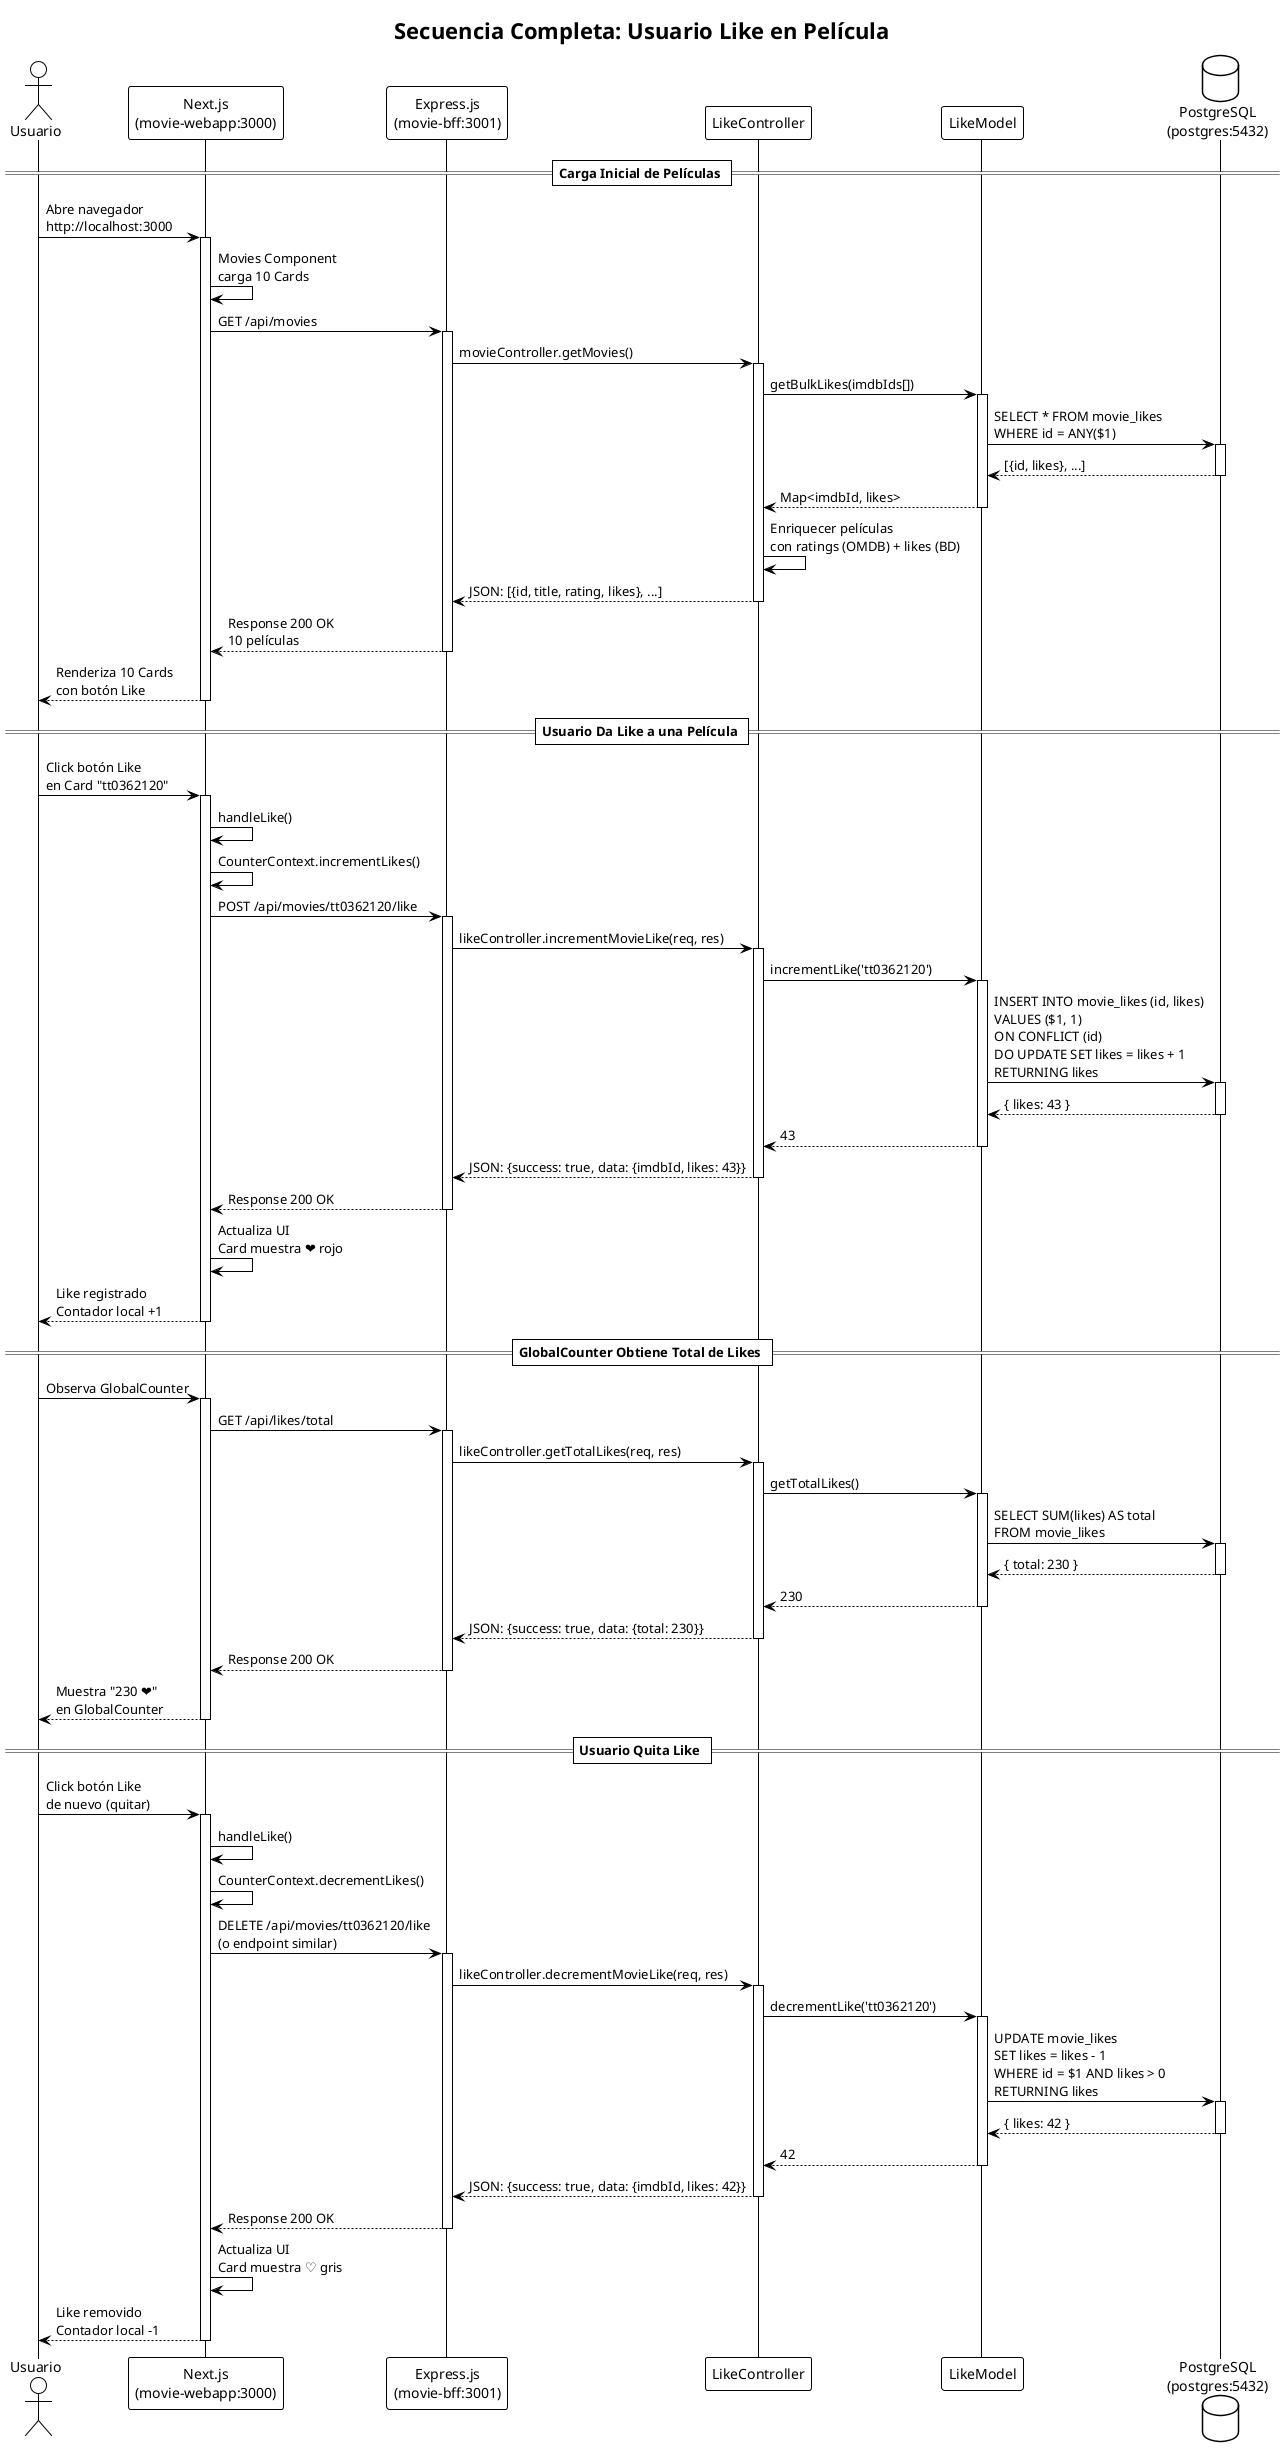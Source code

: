 @startuml Flujo de Interacción Usuario - Frontend - Backend - Database
!theme plain

title Secuencia Completa: Usuario Like en Película

actor "Usuario" as user
participant "Next.js\n(movie-webapp:3000)" as webapp
participant "Express.js\n(movie-bff:3001)" as bff
participant "LikeController" as controller
participant "LikeModel" as model
database "PostgreSQL\n(postgres:5432)" as db

== Carga Inicial de Películas ==

user -> webapp : Abre navegador\nhttp://localhost:3000
activate webapp

webapp -> webapp : Movies Component\ncarga 10 Cards

webapp -> bff : GET /api/movies
activate bff

bff -> controller : movieController.getMovies()
activate controller

controller -> model : getBulkLikes(imdbIds[])
activate model

model -> db : SELECT * FROM movie_likes\nWHERE id = ANY($1)
activate db
db --> model : [{id, likes}, ...]
deactivate db

model --> controller : Map<imdbId, likes>
deactivate model

controller -> controller : Enriquecer películas\ncon ratings (OMDB) + likes (BD)

controller --> bff : JSON: [{id, title, rating, likes}, ...]
deactivate controller

bff --> webapp : Response 200 OK\n10 películas
deactivate bff

webapp --> user : Renderiza 10 Cards\ncon botón Like
deactivate webapp

== Usuario Da Like a una Película ==

user -> webapp : Click botón Like\nen Card "tt0362120"
activate webapp

webapp -> webapp : handleLike()
webapp -> webapp : CounterContext.incrementLikes()

webapp -> bff : POST /api/movies/tt0362120/like
activate bff

bff -> controller : likeController.incrementMovieLike(req, res)
activate controller

controller -> model : incrementLike('tt0362120')
activate model

model -> db : INSERT INTO movie_likes (id, likes)\nVALUES ($1, 1)\nON CONFLICT (id)\nDO UPDATE SET likes = likes + 1\nRETURNING likes
activate db
db --> model : { likes: 43 }
deactivate db

model --> controller : 43
deactivate model

controller --> bff : JSON: {success: true, data: {imdbId, likes: 43}}
deactivate controller

bff --> webapp : Response 200 OK
deactivate bff

webapp -> webapp : Actualiza UI\nCard muestra ❤️ rojo
webapp --> user : Like registrado\nContador local +1
deactivate webapp

== GlobalCounter Obtiene Total de Likes ==

user -> webapp : Observa GlobalCounter
activate webapp

webapp -> bff : GET /api/likes/total
activate bff

bff -> controller : likeController.getTotalLikes(req, res)
activate controller

controller -> model : getTotalLikes()
activate model

model -> db : SELECT SUM(likes) AS total\nFROM movie_likes
activate db
db --> model : { total: 230 }
deactivate db

model --> controller : 230
deactivate model

controller --> bff : JSON: {success: true, data: {total: 230}}
deactivate controller

bff --> webapp : Response 200 OK
deactivate bff

webapp --> user : Muestra "230 ❤️"\nen GlobalCounter
deactivate webapp

== Usuario Quita Like ==

user -> webapp : Click botón Like\nde nuevo (quitar)
activate webapp

webapp -> webapp : handleLike()
webapp -> webapp : CounterContext.decrementLikes()

webapp -> bff : DELETE /api/movies/tt0362120/like\n(o endpoint similar)
activate bff

bff -> controller : likeController.decrementMovieLike(req, res)
activate controller

controller -> model : decrementLike('tt0362120')
activate model

model -> db : UPDATE movie_likes\nSET likes = likes - 1\nWHERE id = $1 AND likes > 0\nRETURNING likes
activate db
db --> model : { likes: 42 }
deactivate db

model --> controller : 42
deactivate model

controller --> bff : JSON: {success: true, data: {imdbId, likes: 42}}
deactivate controller

bff --> webapp : Response 200 OK
deactivate bff

webapp -> webapp : Actualiza UI\nCard muestra ♡ gris
webapp --> user : Like removido\nContador local -1
deactivate webapp

@enduml
